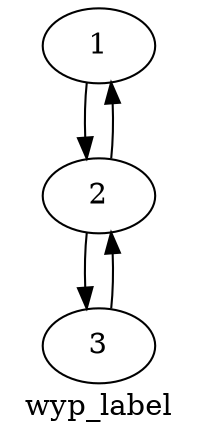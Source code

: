 strict digraph {
	graph [bb="-64.382,-82.544,57.743,78.934",
		center=True,
		label=wyp_label
	];
	node [label="\N"];
	1	 [height=0.5,
		pos="-37.382,60.934",
		width=0.75];
	2	 [height=0.5,
		pos="6.6387,3.6105",
		width=0.75];
	1 -> 2	 [pos="e,0.49357,21.312 -19.221,47.539 -14.522,42.271 -9.6061,36.065 -5.2947,29.991"];
	2 -> 1	 [pos="e,-31.237,43.232 -11.522,17.005 -16.221,22.274 -21.137,28.479 -25.448,34.553"];
	3	 [height=0.5,
		pos="30.743,-64.544",
		width=0.75];
	2 -> 3	 [pos="e,30.462,-46.136 18.809,-12.634 22.048,-19.723 25.243,-28.235 27.734,-36.3"];
	3 -> 2	 [pos="e,6.9196,-14.797 18.573,-48.3 15.334,-41.21 12.138,-32.699 9.6478,-24.634"];
}
